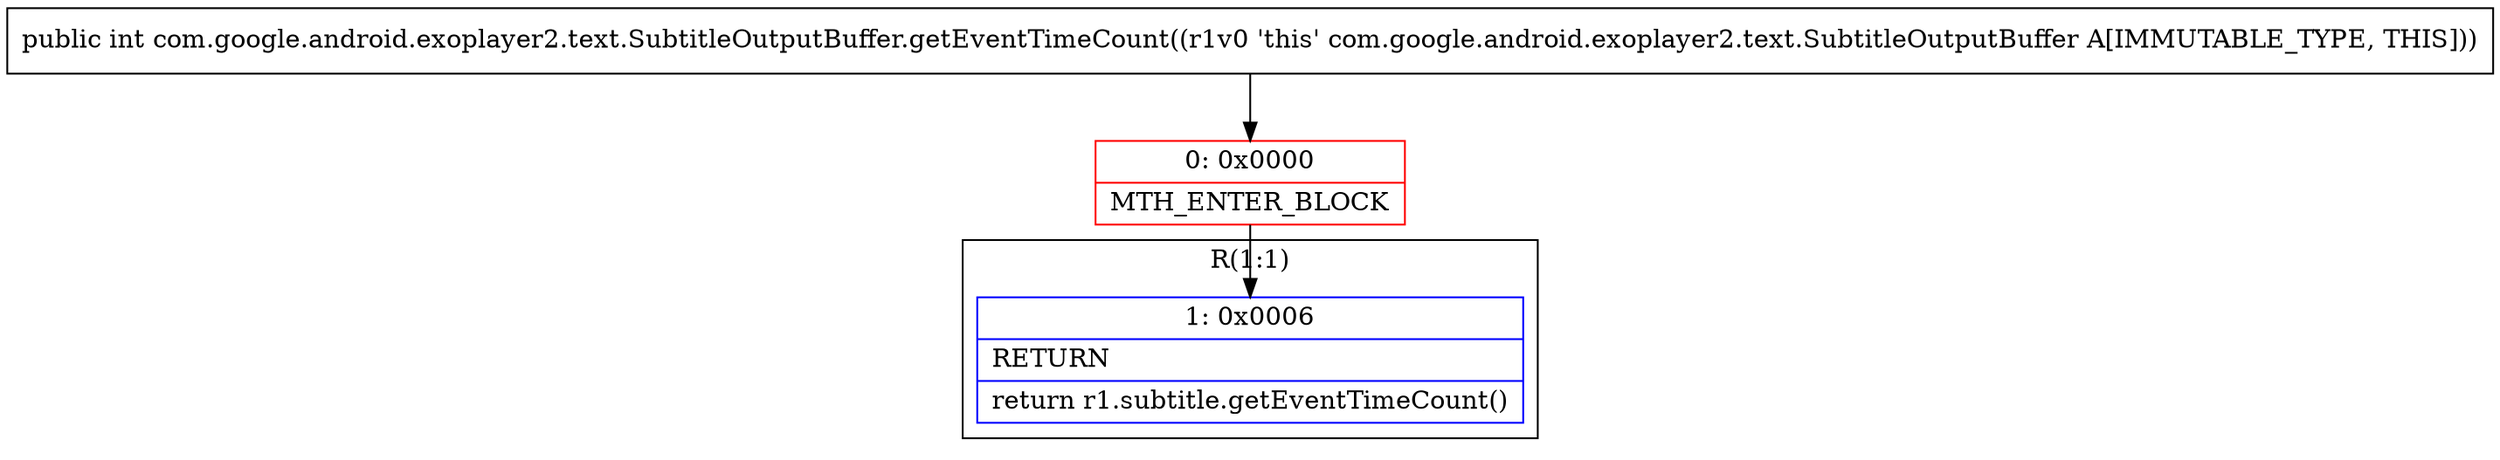 digraph "CFG forcom.google.android.exoplayer2.text.SubtitleOutputBuffer.getEventTimeCount()I" {
subgraph cluster_Region_1737216259 {
label = "R(1:1)";
node [shape=record,color=blue];
Node_1 [shape=record,label="{1\:\ 0x0006|RETURN\l|return r1.subtitle.getEventTimeCount()\l}"];
}
Node_0 [shape=record,color=red,label="{0\:\ 0x0000|MTH_ENTER_BLOCK\l}"];
MethodNode[shape=record,label="{public int com.google.android.exoplayer2.text.SubtitleOutputBuffer.getEventTimeCount((r1v0 'this' com.google.android.exoplayer2.text.SubtitleOutputBuffer A[IMMUTABLE_TYPE, THIS])) }"];
MethodNode -> Node_0;
Node_0 -> Node_1;
}

